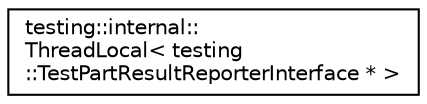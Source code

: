 digraph "Graphical Class Hierarchy"
{
  edge [fontname="Helvetica",fontsize="10",labelfontname="Helvetica",labelfontsize="10"];
  node [fontname="Helvetica",fontsize="10",shape=record];
  rankdir="LR";
  Node1 [label="testing::internal::\lThreadLocal\< testing\l::TestPartResultReporterInterface * \>",height=0.2,width=0.4,color="black", fillcolor="white", style="filled",URL="$classtesting_1_1internal_1_1_thread_local.html"];
}
